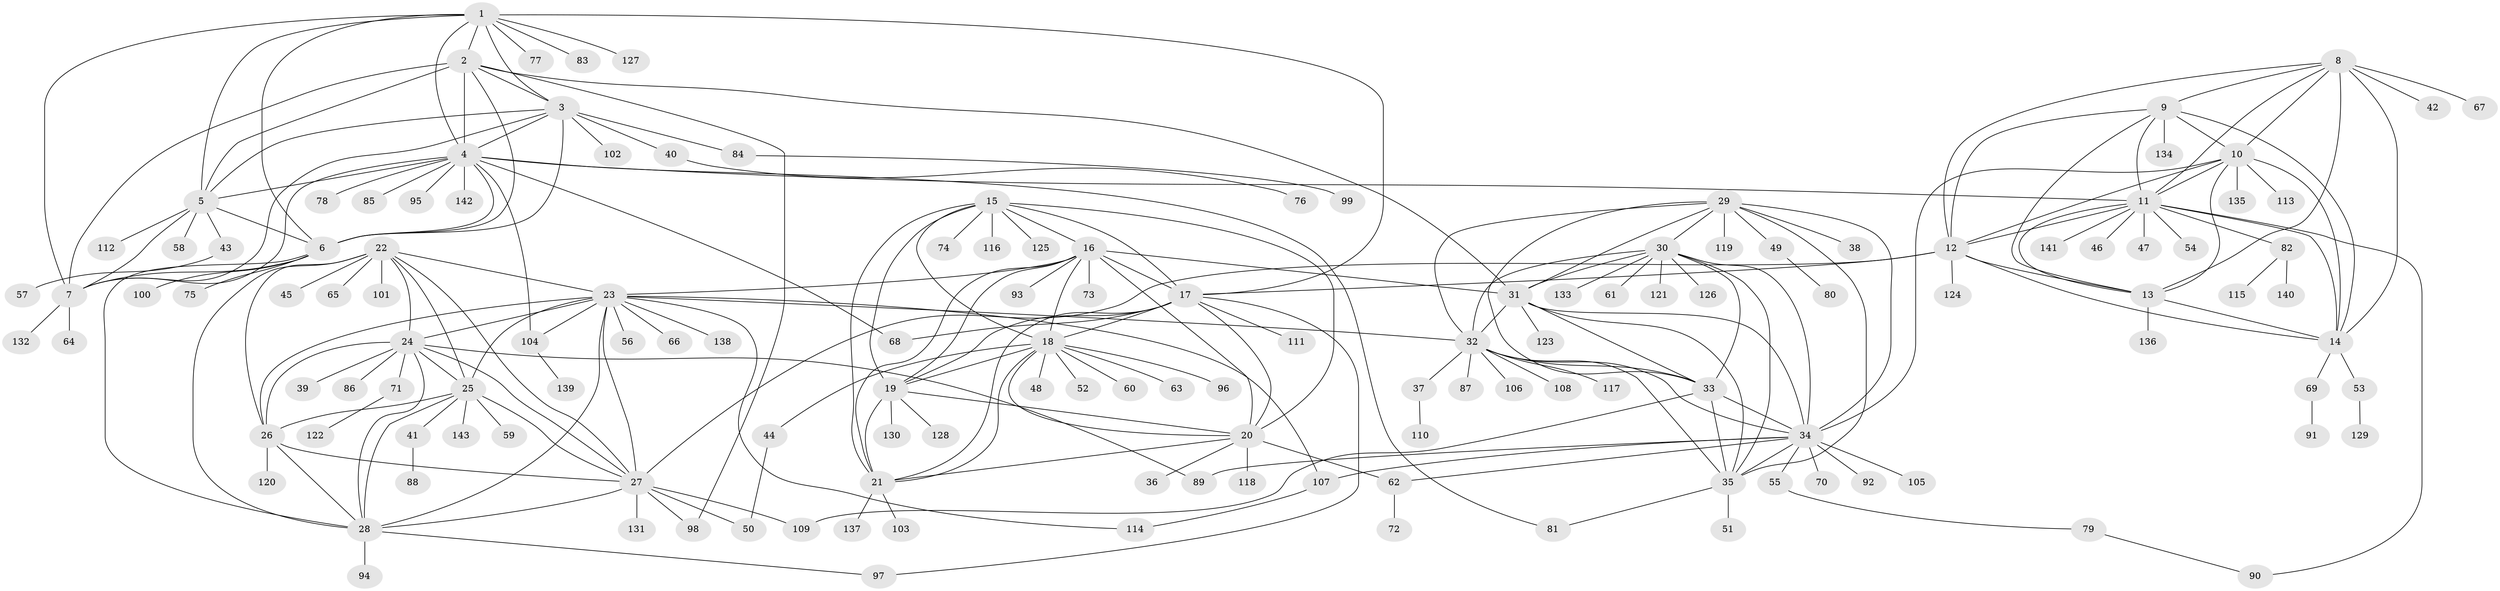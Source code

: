 // Generated by graph-tools (version 1.1) at 2025/16/03/09/25 04:16:02]
// undirected, 143 vertices, 235 edges
graph export_dot {
graph [start="1"]
  node [color=gray90,style=filled];
  1;
  2;
  3;
  4;
  5;
  6;
  7;
  8;
  9;
  10;
  11;
  12;
  13;
  14;
  15;
  16;
  17;
  18;
  19;
  20;
  21;
  22;
  23;
  24;
  25;
  26;
  27;
  28;
  29;
  30;
  31;
  32;
  33;
  34;
  35;
  36;
  37;
  38;
  39;
  40;
  41;
  42;
  43;
  44;
  45;
  46;
  47;
  48;
  49;
  50;
  51;
  52;
  53;
  54;
  55;
  56;
  57;
  58;
  59;
  60;
  61;
  62;
  63;
  64;
  65;
  66;
  67;
  68;
  69;
  70;
  71;
  72;
  73;
  74;
  75;
  76;
  77;
  78;
  79;
  80;
  81;
  82;
  83;
  84;
  85;
  86;
  87;
  88;
  89;
  90;
  91;
  92;
  93;
  94;
  95;
  96;
  97;
  98;
  99;
  100;
  101;
  102;
  103;
  104;
  105;
  106;
  107;
  108;
  109;
  110;
  111;
  112;
  113;
  114;
  115;
  116;
  117;
  118;
  119;
  120;
  121;
  122;
  123;
  124;
  125;
  126;
  127;
  128;
  129;
  130;
  131;
  132;
  133;
  134;
  135;
  136;
  137;
  138;
  139;
  140;
  141;
  142;
  143;
  1 -- 2;
  1 -- 3;
  1 -- 4;
  1 -- 5;
  1 -- 6;
  1 -- 7;
  1 -- 17;
  1 -- 77;
  1 -- 83;
  1 -- 127;
  2 -- 3;
  2 -- 4;
  2 -- 5;
  2 -- 6;
  2 -- 7;
  2 -- 31;
  2 -- 98;
  3 -- 4;
  3 -- 5;
  3 -- 6;
  3 -- 7;
  3 -- 40;
  3 -- 84;
  3 -- 102;
  4 -- 5;
  4 -- 6;
  4 -- 7;
  4 -- 11;
  4 -- 68;
  4 -- 78;
  4 -- 81;
  4 -- 85;
  4 -- 95;
  4 -- 104;
  4 -- 142;
  5 -- 6;
  5 -- 7;
  5 -- 43;
  5 -- 58;
  5 -- 112;
  6 -- 7;
  6 -- 28;
  6 -- 75;
  6 -- 100;
  7 -- 64;
  7 -- 132;
  8 -- 9;
  8 -- 10;
  8 -- 11;
  8 -- 12;
  8 -- 13;
  8 -- 14;
  8 -- 42;
  8 -- 67;
  9 -- 10;
  9 -- 11;
  9 -- 12;
  9 -- 13;
  9 -- 14;
  9 -- 134;
  10 -- 11;
  10 -- 12;
  10 -- 13;
  10 -- 14;
  10 -- 34;
  10 -- 113;
  10 -- 135;
  11 -- 12;
  11 -- 13;
  11 -- 14;
  11 -- 46;
  11 -- 47;
  11 -- 54;
  11 -- 82;
  11 -- 90;
  11 -- 141;
  12 -- 13;
  12 -- 14;
  12 -- 17;
  12 -- 27;
  12 -- 124;
  13 -- 14;
  13 -- 136;
  14 -- 53;
  14 -- 69;
  15 -- 16;
  15 -- 17;
  15 -- 18;
  15 -- 19;
  15 -- 20;
  15 -- 21;
  15 -- 74;
  15 -- 116;
  15 -- 125;
  16 -- 17;
  16 -- 18;
  16 -- 19;
  16 -- 20;
  16 -- 21;
  16 -- 23;
  16 -- 31;
  16 -- 73;
  16 -- 93;
  17 -- 18;
  17 -- 19;
  17 -- 20;
  17 -- 21;
  17 -- 68;
  17 -- 97;
  17 -- 111;
  18 -- 19;
  18 -- 20;
  18 -- 21;
  18 -- 44;
  18 -- 48;
  18 -- 52;
  18 -- 60;
  18 -- 63;
  18 -- 96;
  19 -- 20;
  19 -- 21;
  19 -- 128;
  19 -- 130;
  20 -- 21;
  20 -- 36;
  20 -- 62;
  20 -- 118;
  21 -- 103;
  21 -- 137;
  22 -- 23;
  22 -- 24;
  22 -- 25;
  22 -- 26;
  22 -- 27;
  22 -- 28;
  22 -- 45;
  22 -- 65;
  22 -- 101;
  23 -- 24;
  23 -- 25;
  23 -- 26;
  23 -- 27;
  23 -- 28;
  23 -- 32;
  23 -- 56;
  23 -- 66;
  23 -- 104;
  23 -- 107;
  23 -- 114;
  23 -- 138;
  24 -- 25;
  24 -- 26;
  24 -- 27;
  24 -- 28;
  24 -- 39;
  24 -- 71;
  24 -- 86;
  24 -- 89;
  25 -- 26;
  25 -- 27;
  25 -- 28;
  25 -- 41;
  25 -- 59;
  25 -- 143;
  26 -- 27;
  26 -- 28;
  26 -- 120;
  27 -- 28;
  27 -- 50;
  27 -- 98;
  27 -- 109;
  27 -- 131;
  28 -- 94;
  28 -- 97;
  29 -- 30;
  29 -- 31;
  29 -- 32;
  29 -- 33;
  29 -- 34;
  29 -- 35;
  29 -- 38;
  29 -- 49;
  29 -- 119;
  30 -- 31;
  30 -- 32;
  30 -- 33;
  30 -- 34;
  30 -- 35;
  30 -- 61;
  30 -- 121;
  30 -- 126;
  30 -- 133;
  31 -- 32;
  31 -- 33;
  31 -- 34;
  31 -- 35;
  31 -- 123;
  32 -- 33;
  32 -- 34;
  32 -- 35;
  32 -- 37;
  32 -- 87;
  32 -- 106;
  32 -- 108;
  32 -- 117;
  33 -- 34;
  33 -- 35;
  33 -- 109;
  34 -- 35;
  34 -- 55;
  34 -- 62;
  34 -- 70;
  34 -- 89;
  34 -- 92;
  34 -- 105;
  34 -- 107;
  35 -- 51;
  35 -- 81;
  37 -- 110;
  40 -- 76;
  41 -- 88;
  43 -- 57;
  44 -- 50;
  49 -- 80;
  53 -- 129;
  55 -- 79;
  62 -- 72;
  69 -- 91;
  71 -- 122;
  79 -- 90;
  82 -- 115;
  82 -- 140;
  84 -- 99;
  104 -- 139;
  107 -- 114;
}
